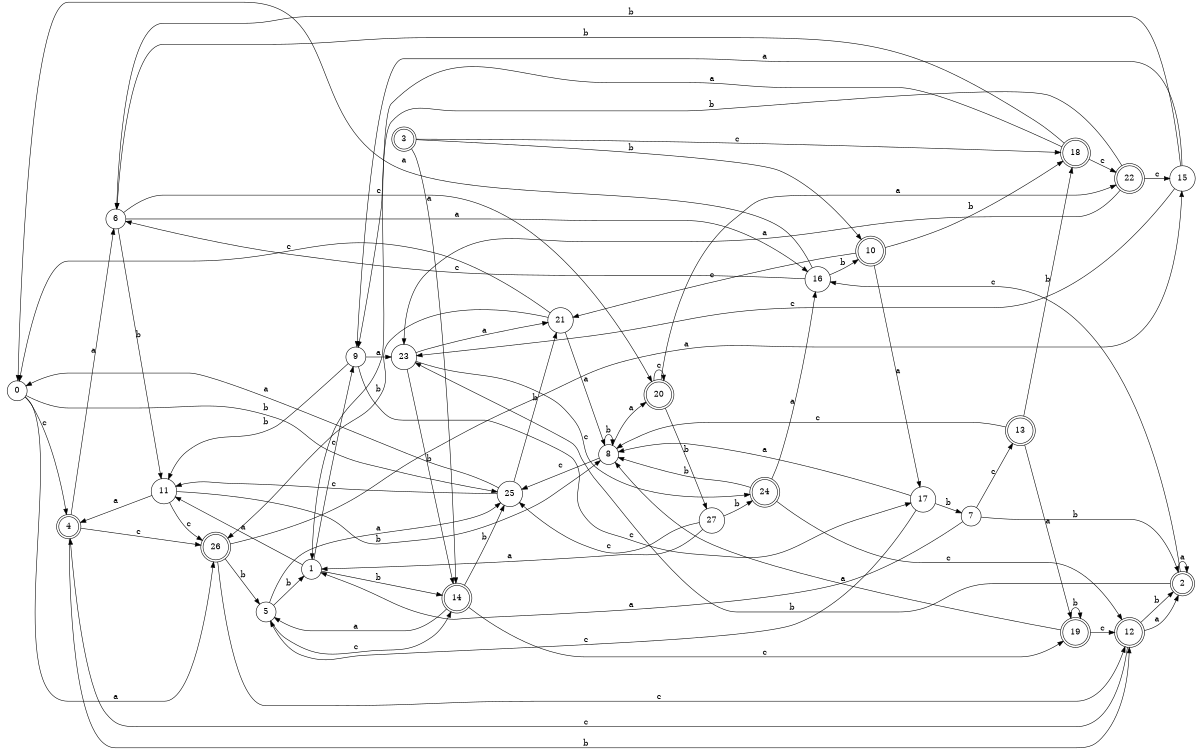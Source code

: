 digraph n23_3 {
__start0 [label="" shape="none"];

rankdir=LR;
size="8,5";

s0 [style="filled", color="black", fillcolor="white" shape="circle", label="0"];
s1 [style="filled", color="black", fillcolor="white" shape="circle", label="1"];
s2 [style="rounded,filled", color="black", fillcolor="white" shape="doublecircle", label="2"];
s3 [style="rounded,filled", color="black", fillcolor="white" shape="doublecircle", label="3"];
s4 [style="rounded,filled", color="black", fillcolor="white" shape="doublecircle", label="4"];
s5 [style="filled", color="black", fillcolor="white" shape="circle", label="5"];
s6 [style="filled", color="black", fillcolor="white" shape="circle", label="6"];
s7 [style="filled", color="black", fillcolor="white" shape="circle", label="7"];
s8 [style="filled", color="black", fillcolor="white" shape="circle", label="8"];
s9 [style="filled", color="black", fillcolor="white" shape="circle", label="9"];
s10 [style="rounded,filled", color="black", fillcolor="white" shape="doublecircle", label="10"];
s11 [style="filled", color="black", fillcolor="white" shape="circle", label="11"];
s12 [style="rounded,filled", color="black", fillcolor="white" shape="doublecircle", label="12"];
s13 [style="rounded,filled", color="black", fillcolor="white" shape="doublecircle", label="13"];
s14 [style="rounded,filled", color="black", fillcolor="white" shape="doublecircle", label="14"];
s15 [style="filled", color="black", fillcolor="white" shape="circle", label="15"];
s16 [style="filled", color="black", fillcolor="white" shape="circle", label="16"];
s17 [style="filled", color="black", fillcolor="white" shape="circle", label="17"];
s18 [style="rounded,filled", color="black", fillcolor="white" shape="doublecircle", label="18"];
s19 [style="rounded,filled", color="black", fillcolor="white" shape="doublecircle", label="19"];
s20 [style="rounded,filled", color="black", fillcolor="white" shape="doublecircle", label="20"];
s21 [style="filled", color="black", fillcolor="white" shape="circle", label="21"];
s22 [style="rounded,filled", color="black", fillcolor="white" shape="doublecircle", label="22"];
s23 [style="filled", color="black", fillcolor="white" shape="circle", label="23"];
s24 [style="rounded,filled", color="black", fillcolor="white" shape="doublecircle", label="24"];
s25 [style="filled", color="black", fillcolor="white" shape="circle", label="25"];
s26 [style="rounded,filled", color="black", fillcolor="white" shape="doublecircle", label="26"];
s27 [style="filled", color="black", fillcolor="white" shape="circle", label="27"];
s0 -> s26 [label="a"];
s0 -> s25 [label="b"];
s0 -> s4 [label="c"];
s1 -> s11 [label="a"];
s1 -> s14 [label="b"];
s1 -> s9 [label="c"];
s2 -> s2 [label="a"];
s2 -> s23 [label="b"];
s2 -> s16 [label="c"];
s3 -> s14 [label="a"];
s3 -> s10 [label="b"];
s3 -> s18 [label="c"];
s4 -> s6 [label="a"];
s4 -> s12 [label="b"];
s4 -> s26 [label="c"];
s5 -> s25 [label="a"];
s5 -> s1 [label="b"];
s5 -> s14 [label="c"];
s6 -> s16 [label="a"];
s6 -> s11 [label="b"];
s6 -> s20 [label="c"];
s7 -> s1 [label="a"];
s7 -> s2 [label="b"];
s7 -> s13 [label="c"];
s8 -> s20 [label="a"];
s8 -> s8 [label="b"];
s8 -> s25 [label="c"];
s9 -> s23 [label="a"];
s9 -> s11 [label="b"];
s9 -> s17 [label="c"];
s10 -> s17 [label="a"];
s10 -> s18 [label="b"];
s10 -> s21 [label="c"];
s11 -> s4 [label="a"];
s11 -> s8 [label="b"];
s11 -> s26 [label="c"];
s12 -> s2 [label="a"];
s12 -> s2 [label="b"];
s12 -> s4 [label="c"];
s13 -> s19 [label="a"];
s13 -> s18 [label="b"];
s13 -> s8 [label="c"];
s14 -> s5 [label="a"];
s14 -> s25 [label="b"];
s14 -> s19 [label="c"];
s15 -> s9 [label="a"];
s15 -> s6 [label="b"];
s15 -> s23 [label="c"];
s16 -> s0 [label="a"];
s16 -> s10 [label="b"];
s16 -> s6 [label="c"];
s17 -> s8 [label="a"];
s17 -> s7 [label="b"];
s17 -> s5 [label="c"];
s18 -> s9 [label="a"];
s18 -> s6 [label="b"];
s18 -> s22 [label="c"];
s19 -> s8 [label="a"];
s19 -> s19 [label="b"];
s19 -> s12 [label="c"];
s20 -> s22 [label="a"];
s20 -> s27 [label="b"];
s20 -> s20 [label="c"];
s21 -> s8 [label="a"];
s21 -> s26 [label="b"];
s21 -> s0 [label="c"];
s22 -> s23 [label="a"];
s22 -> s1 [label="b"];
s22 -> s15 [label="c"];
s23 -> s21 [label="a"];
s23 -> s14 [label="b"];
s23 -> s24 [label="c"];
s24 -> s16 [label="a"];
s24 -> s8 [label="b"];
s24 -> s12 [label="c"];
s25 -> s0 [label="a"];
s25 -> s21 [label="b"];
s25 -> s11 [label="c"];
s26 -> s15 [label="a"];
s26 -> s5 [label="b"];
s26 -> s12 [label="c"];
s27 -> s1 [label="a"];
s27 -> s24 [label="b"];
s27 -> s25 [label="c"];

}